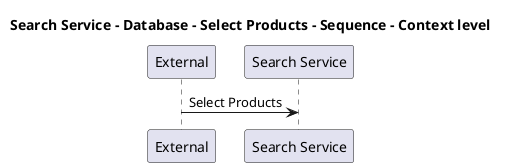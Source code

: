 @startuml

title Search Service - Database - Select Products - Sequence - Context level

participant "External" as C4InterFlow.SoftwareSystems.ExternalSystem
participant "Search Service" as ECommercePlatform.SoftwareSystems.SearchService

C4InterFlow.SoftwareSystems.ExternalSystem -> ECommercePlatform.SoftwareSystems.SearchService : Select Products


@enduml
